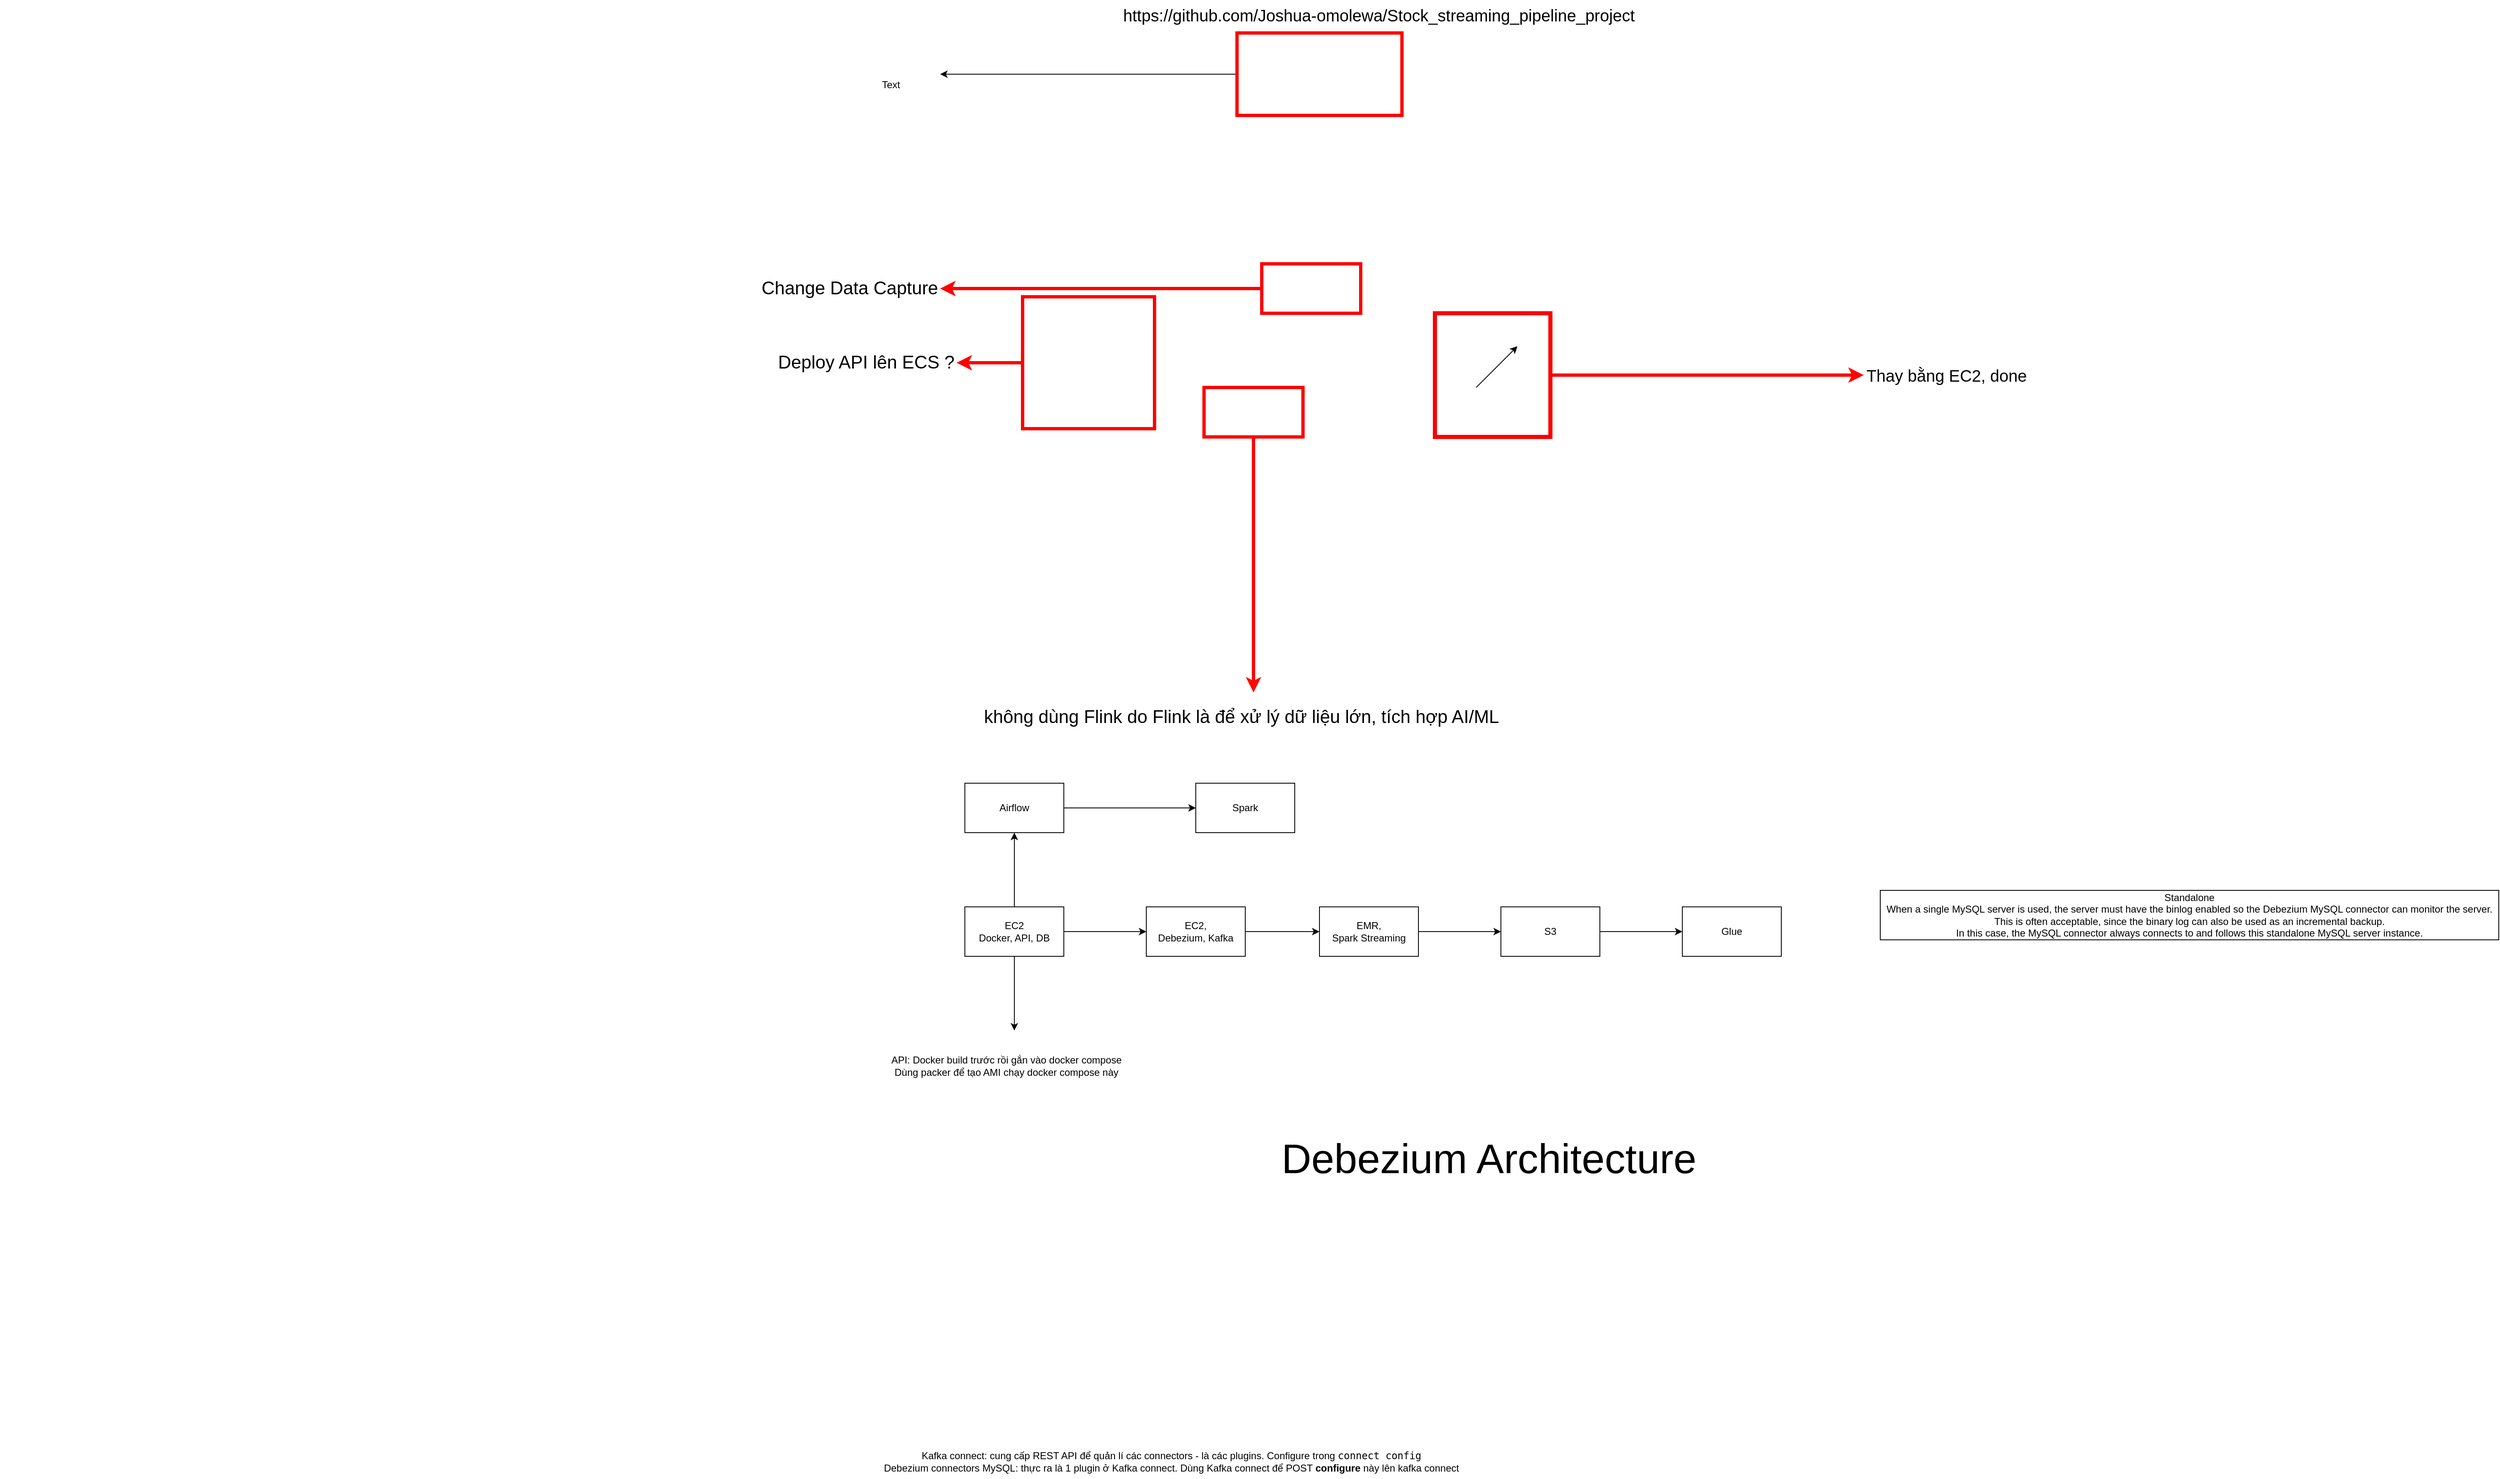 <mxfile version="26.0.5">
  <diagram name="Trang-1" id="CE-0hZz67_L6dIzVgs5u">
    <mxGraphModel dx="2473" dy="426" grid="1" gridSize="10" guides="1" tooltips="1" connect="1" arrows="1" fold="1" page="1" pageScale="1" pageWidth="827" pageHeight="1169" math="0" shadow="0">
      <root>
        <mxCell id="0" />
        <mxCell id="1" parent="0" />
        <mxCell id="YN5GvYBxM3wX2zlReCBx-1" value="" style="shape=image;verticalLabelPosition=bottom;labelBackgroundColor=default;verticalAlign=top;aspect=fixed;imageAspect=0;image=https://github.com/Joshua-omolewa/Stock_streaming_pipeline_project/raw/main/img/Project%20Architecture.jpg;" parent="1" vertex="1">
          <mxGeometry x="370" y="330" width="845" height="748" as="geometry" />
        </mxCell>
        <mxCell id="YN5GvYBxM3wX2zlReCBx-4" style="edgeStyle=orthogonalEdgeStyle;rounded=0;orthogonalLoop=1;jettySize=auto;html=1;strokeColor=light-dark(#ff0000, #ededed);strokeWidth=4;" parent="1" source="YN5GvYBxM3wX2zlReCBx-2" edge="1">
          <mxGeometry relative="1" as="geometry">
            <mxPoint x="1400" y="735" as="targetPoint" />
          </mxGeometry>
        </mxCell>
        <mxCell id="YN5GvYBxM3wX2zlReCBx-2" value="" style="rounded=0;whiteSpace=wrap;html=1;gradientColor=none;fillColor=none;strokeColor=light-dark(#fa0000, #ededed);strokeWidth=5;" parent="1" vertex="1">
          <mxGeometry x="880" y="660" width="140" height="150" as="geometry" />
        </mxCell>
        <mxCell id="YN5GvYBxM3wX2zlReCBx-3" value="" style="endArrow=classic;html=1;rounded=0;" parent="1" edge="1">
          <mxGeometry width="50" height="50" relative="1" as="geometry">
            <mxPoint x="930" y="750" as="sourcePoint" />
            <mxPoint x="980" y="700" as="targetPoint" />
          </mxGeometry>
        </mxCell>
        <mxCell id="YN5GvYBxM3wX2zlReCBx-5" value="&lt;font style=&quot;font-size: 20px;&quot;&gt;Thay bằng EC2, done&lt;/font&gt;" style="text;html=1;align=center;verticalAlign=middle;resizable=0;points=[];autosize=1;strokeColor=none;fillColor=none;" parent="1" vertex="1">
          <mxGeometry x="1390" y="715" width="220" height="40" as="geometry" />
        </mxCell>
        <mxCell id="YN5GvYBxM3wX2zlReCBx-9" style="edgeStyle=orthogonalEdgeStyle;rounded=0;orthogonalLoop=1;jettySize=auto;html=1;strokeWidth=4;strokeColor=#FF0505;" parent="1" source="YN5GvYBxM3wX2zlReCBx-6" edge="1">
          <mxGeometry relative="1" as="geometry">
            <mxPoint x="660" y="1120" as="targetPoint" />
          </mxGeometry>
        </mxCell>
        <mxCell id="YN5GvYBxM3wX2zlReCBx-6" value="" style="rounded=0;whiteSpace=wrap;html=1;fillColor=none;strokeWidth=4;strokeColor=light-dark(#ff0000, #ededed);" parent="1" vertex="1">
          <mxGeometry x="600" y="750" width="120" height="60" as="geometry" />
        </mxCell>
        <mxCell id="YN5GvYBxM3wX2zlReCBx-8" value="không dùng Flink do Flink là để xử lý dữ liệu lớn, tích hợp AI/ML" style="text;html=1;align=center;verticalAlign=middle;resizable=0;points=[];autosize=1;strokeColor=none;fillColor=none;strokeWidth=22;fontSize=22;" parent="1" vertex="1">
          <mxGeometry x="320" y="1130" width="650" height="40" as="geometry" />
        </mxCell>
        <mxCell id="YN5GvYBxM3wX2zlReCBx-12" style="edgeStyle=orthogonalEdgeStyle;rounded=0;orthogonalLoop=1;jettySize=auto;html=1;strokeWidth=4;strokeColor=light-dark(#ff0000, #ededed);" parent="1" source="YN5GvYBxM3wX2zlReCBx-11" edge="1">
          <mxGeometry relative="1" as="geometry">
            <mxPoint x="300" y="720" as="targetPoint" />
          </mxGeometry>
        </mxCell>
        <mxCell id="YN5GvYBxM3wX2zlReCBx-11" value="" style="rounded=0;whiteSpace=wrap;html=1;fillColor=none;strokeWidth=4;strokeColor=light-dark(#ff0000, #ededed);" parent="1" vertex="1">
          <mxGeometry x="380" y="640" width="160" height="160" as="geometry" />
        </mxCell>
        <mxCell id="YN5GvYBxM3wX2zlReCBx-13" value="Deploy API lên ECS ?" style="text;html=1;align=center;verticalAlign=middle;resizable=0;points=[];autosize=1;strokeColor=none;fillColor=none;strokeWidth=22;fontSize=22;" parent="1" vertex="1">
          <mxGeometry x="70" y="700" width="240" height="40" as="geometry" />
        </mxCell>
        <mxCell id="YN5GvYBxM3wX2zlReCBx-15" style="edgeStyle=orthogonalEdgeStyle;rounded=0;orthogonalLoop=1;jettySize=auto;html=1;strokeWidth=4;strokeColor=light-dark(#ff0000, #ededed);" parent="1" source="YN5GvYBxM3wX2zlReCBx-14" edge="1">
          <mxGeometry relative="1" as="geometry">
            <mxPoint x="280" y="630" as="targetPoint" />
          </mxGeometry>
        </mxCell>
        <mxCell id="YN5GvYBxM3wX2zlReCBx-14" value="" style="rounded=0;whiteSpace=wrap;html=1;fillColor=none;strokeWidth=4;strokeColor=light-dark(#ff0000, #ededed);" parent="1" vertex="1">
          <mxGeometry x="670" y="600" width="120" height="60" as="geometry" />
        </mxCell>
        <mxCell id="YN5GvYBxM3wX2zlReCBx-16" value="Change Data Capture" style="text;html=1;align=center;verticalAlign=middle;resizable=0;points=[];autosize=1;strokeColor=none;fillColor=none;strokeWidth=22;fontSize=22;" parent="1" vertex="1">
          <mxGeometry x="50" y="610" width="240" height="40" as="geometry" />
        </mxCell>
        <UserObject label="https://github.com/Joshua-omolewa/Stock_streaming_pipeline_project" link="https://github.com/Joshua-omolewa/Stock_streaming_pipeline_project" id="YN5GvYBxM3wX2zlReCBx-17">
          <mxCell style="text;whiteSpace=wrap;fontSize=20;" parent="1" vertex="1">
            <mxGeometry x="500" y="280" width="650" height="40" as="geometry" />
          </mxCell>
        </UserObject>
        <mxCell id="iYBvfYPeAiD4nXReOlTR-2" style="edgeStyle=orthogonalEdgeStyle;rounded=0;orthogonalLoop=1;jettySize=auto;html=1;" parent="1" source="iYBvfYPeAiD4nXReOlTR-1" edge="1">
          <mxGeometry relative="1" as="geometry">
            <mxPoint x="280" y="370" as="targetPoint" />
          </mxGeometry>
        </mxCell>
        <mxCell id="iYBvfYPeAiD4nXReOlTR-1" value="" style="rounded=0;whiteSpace=wrap;html=1;fillColor=none;strokeWidth=4;strokeColor=light-dark(#ff0000, #ededed);" parent="1" vertex="1">
          <mxGeometry x="640" y="320" width="200" height="100" as="geometry" />
        </mxCell>
        <mxCell id="iYBvfYPeAiD4nXReOlTR-3" value="Text" style="text;html=1;align=center;verticalAlign=middle;resizable=0;points=[];autosize=1;strokeColor=none;fillColor=none;" parent="1" vertex="1">
          <mxGeometry x="195" y="368" width="50" height="30" as="geometry" />
        </mxCell>
        <mxCell id="23G69L1_6s5JdzTNbJ2y-2" style="edgeStyle=orthogonalEdgeStyle;rounded=0;orthogonalLoop=1;jettySize=auto;html=1;entryX=0;entryY=0.5;entryDx=0;entryDy=0;" parent="1" source="23G69L1_6s5JdzTNbJ2y-1" target="23G69L1_6s5JdzTNbJ2y-3" edge="1">
          <mxGeometry relative="1" as="geometry">
            <mxPoint x="540" y="1410" as="targetPoint" />
          </mxGeometry>
        </mxCell>
        <mxCell id="23G69L1_6s5JdzTNbJ2y-10" style="edgeStyle=orthogonalEdgeStyle;rounded=0;orthogonalLoop=1;jettySize=auto;html=1;" parent="1" source="23G69L1_6s5JdzTNbJ2y-1" edge="1">
          <mxGeometry relative="1" as="geometry">
            <mxPoint x="370" y="1290.0" as="targetPoint" />
          </mxGeometry>
        </mxCell>
        <mxCell id="ypYvv4vw_HAr2LhjokS0-5" style="edgeStyle=orthogonalEdgeStyle;rounded=0;orthogonalLoop=1;jettySize=auto;html=1;" edge="1" parent="1" source="23G69L1_6s5JdzTNbJ2y-1">
          <mxGeometry relative="1" as="geometry">
            <mxPoint x="370" y="1530" as="targetPoint" />
          </mxGeometry>
        </mxCell>
        <mxCell id="23G69L1_6s5JdzTNbJ2y-1" value="EC2&lt;br&gt;Docker, API, DB" style="whiteSpace=wrap;html=1;" parent="1" vertex="1">
          <mxGeometry x="310" y="1380" width="120" height="60" as="geometry" />
        </mxCell>
        <mxCell id="23G69L1_6s5JdzTNbJ2y-4" style="edgeStyle=orthogonalEdgeStyle;rounded=0;orthogonalLoop=1;jettySize=auto;html=1;" parent="1" source="23G69L1_6s5JdzTNbJ2y-3" edge="1">
          <mxGeometry relative="1" as="geometry">
            <mxPoint x="740.0" y="1410.0" as="targetPoint" />
          </mxGeometry>
        </mxCell>
        <mxCell id="23G69L1_6s5JdzTNbJ2y-3" value="&lt;div&gt;EC2,&lt;/div&gt;&lt;div&gt;&lt;span style=&quot;background-color: transparent; color: light-dark(rgb(0, 0, 0), rgb(255, 255, 255));&quot;&gt;Debezium,&amp;nbsp;&lt;/span&gt;&lt;span style=&quot;background-color: transparent; color: light-dark(rgb(0, 0, 0), rgb(255, 255, 255));&quot;&gt;Kafka&lt;/span&gt;&lt;/div&gt;" style="rounded=0;whiteSpace=wrap;html=1;" parent="1" vertex="1">
          <mxGeometry x="530" y="1380" width="120" height="60" as="geometry" />
        </mxCell>
        <mxCell id="23G69L1_6s5JdzTNbJ2y-7" style="edgeStyle=orthogonalEdgeStyle;rounded=0;orthogonalLoop=1;jettySize=auto;html=1;" parent="1" source="23G69L1_6s5JdzTNbJ2y-5" edge="1">
          <mxGeometry relative="1" as="geometry">
            <mxPoint x="960" y="1410" as="targetPoint" />
          </mxGeometry>
        </mxCell>
        <mxCell id="23G69L1_6s5JdzTNbJ2y-5" value="EMR,&lt;br&gt;Spark Streaming" style="rounded=0;whiteSpace=wrap;html=1;" parent="1" vertex="1">
          <mxGeometry x="740" y="1380" width="120" height="60" as="geometry" />
        </mxCell>
        <mxCell id="23G69L1_6s5JdzTNbJ2y-6" value="" style="shape=image;verticalLabelPosition=bottom;labelBackgroundColor=default;verticalAlign=top;aspect=fixed;imageAspect=0;image=https://miro.medium.com/v2/resize:fit:700/1*S9GQURZSbTa_YOxfDevRGA.png;" parent="1" vertex="1">
          <mxGeometry x="-760" y="1010" width="700" height="394" as="geometry" />
        </mxCell>
        <mxCell id="23G69L1_6s5JdzTNbJ2y-14" style="edgeStyle=orthogonalEdgeStyle;rounded=0;orthogonalLoop=1;jettySize=auto;html=1;" parent="1" source="23G69L1_6s5JdzTNbJ2y-9" edge="1">
          <mxGeometry relative="1" as="geometry">
            <mxPoint x="1180" y="1410.0" as="targetPoint" />
          </mxGeometry>
        </mxCell>
        <mxCell id="23G69L1_6s5JdzTNbJ2y-9" value="S3" style="rounded=0;whiteSpace=wrap;html=1;" parent="1" vertex="1">
          <mxGeometry x="960" y="1380" width="120" height="60" as="geometry" />
        </mxCell>
        <mxCell id="23G69L1_6s5JdzTNbJ2y-12" style="edgeStyle=orthogonalEdgeStyle;rounded=0;orthogonalLoop=1;jettySize=auto;html=1;" parent="1" source="23G69L1_6s5JdzTNbJ2y-11" edge="1">
          <mxGeometry relative="1" as="geometry">
            <mxPoint x="590" y="1260.0" as="targetPoint" />
          </mxGeometry>
        </mxCell>
        <mxCell id="23G69L1_6s5JdzTNbJ2y-11" value="Airflow" style="whiteSpace=wrap;html=1;" parent="1" vertex="1">
          <mxGeometry x="310" y="1230" width="120" height="60" as="geometry" />
        </mxCell>
        <mxCell id="23G69L1_6s5JdzTNbJ2y-13" value="Spark" style="whiteSpace=wrap;html=1;" parent="1" vertex="1">
          <mxGeometry x="590" y="1230" width="120" height="60" as="geometry" />
        </mxCell>
        <mxCell id="23G69L1_6s5JdzTNbJ2y-15" value="Glue" style="whiteSpace=wrap;html=1;" parent="1" vertex="1">
          <mxGeometry x="1180" y="1380" width="120" height="60" as="geometry" />
        </mxCell>
        <mxCell id="23G69L1_6s5JdzTNbJ2y-16" value="" style="shape=image;verticalLabelPosition=bottom;labelBackgroundColor=default;verticalAlign=top;aspect=fixed;imageAspect=0;image=https://github.com/aws-samples/aws-msk-cdc-data-pipeline-with-debezium/raw/main/aws-msk-connect-cdc-data-pipeline-arch.svg;" parent="1" vertex="1">
          <mxGeometry x="-860" y="1453" width="1124" height="301" as="geometry" />
        </mxCell>
        <mxCell id="tmSWfVcpKPODpcX_pc05-1" value="&lt;div&gt;Standalone&lt;/div&gt;&lt;div&gt;When a single MySQL server is used, the server must have the binlog enabled so the Debezium MySQL connector can monitor the server.&lt;/div&gt;&lt;div&gt;This is often acceptable, since the binary log can also be used as an incremental backup.&lt;/div&gt;&lt;div&gt;In this case, the MySQL connector always connects to and follows this standalone MySQL server instance.&lt;/div&gt;" style="whiteSpace=wrap;html=1;" parent="1" vertex="1">
          <mxGeometry x="1420" y="1360" width="750" height="60" as="geometry" />
        </mxCell>
        <mxCell id="ypYvv4vw_HAr2LhjokS0-1" value="&lt;font style=&quot;font-size: 50px;&quot;&gt;Debezium Architecture&lt;/font&gt;" style="text;html=1;align=center;verticalAlign=middle;resizable=0;points=[];autosize=1;strokeColor=none;fillColor=none;" vertex="1" parent="1">
          <mxGeometry x="680" y="1650" width="530" height="70" as="geometry" />
        </mxCell>
        <mxCell id="ypYvv4vw_HAr2LhjokS0-2" value="" style="shape=image;verticalLabelPosition=bottom;labelBackgroundColor=default;verticalAlign=top;aspect=fixed;imageAspect=0;image=https://debezium.io/documentation/reference/stable/_images/debezium-architecture.png;" vertex="1" parent="1">
          <mxGeometry x="390" y="1730" width="1200" height="273" as="geometry" />
        </mxCell>
        <mxCell id="ypYvv4vw_HAr2LhjokS0-4" value="Kafka connect: cung cấp REST API để quản lí các connectors - là các plugins. Configure trong&amp;nbsp;&lt;span style=&quot;background-color: initial; font-family: Consolas, Monaco, &amp;quot;Andale Mono&amp;quot;, &amp;quot;Ubuntu Mono&amp;quot;, monospace; font-size: 1em; word-spacing: normal; text-align: left; color: light-dark(rgb(0, 0, 0), rgb(255, 255, 255));&quot;&gt;connect config&lt;/span&gt;&lt;div&gt;Debezium connectors MySQL: thực ra là 1 plugin ở Kafka connect. Dùng Kafka connect để POST &lt;b&gt;configure &lt;/b&gt;này lên kafka connect&lt;/div&gt;" style="text;html=1;align=center;verticalAlign=middle;resizable=0;points=[];autosize=1;strokeColor=none;fillColor=none;" vertex="1" parent="1">
          <mxGeometry x="200" y="2033" width="720" height="40" as="geometry" />
        </mxCell>
        <mxCell id="ypYvv4vw_HAr2LhjokS0-6" value="API: Docker build trước rồi gắn vào docker compose&lt;br&gt;Dùng packer để tạo AMI chạy docker compose này" style="text;html=1;align=center;verticalAlign=middle;resizable=0;points=[];autosize=1;strokeColor=none;fillColor=none;" vertex="1" parent="1">
          <mxGeometry x="210" y="1553" width="300" height="40" as="geometry" />
        </mxCell>
      </root>
    </mxGraphModel>
  </diagram>
</mxfile>
